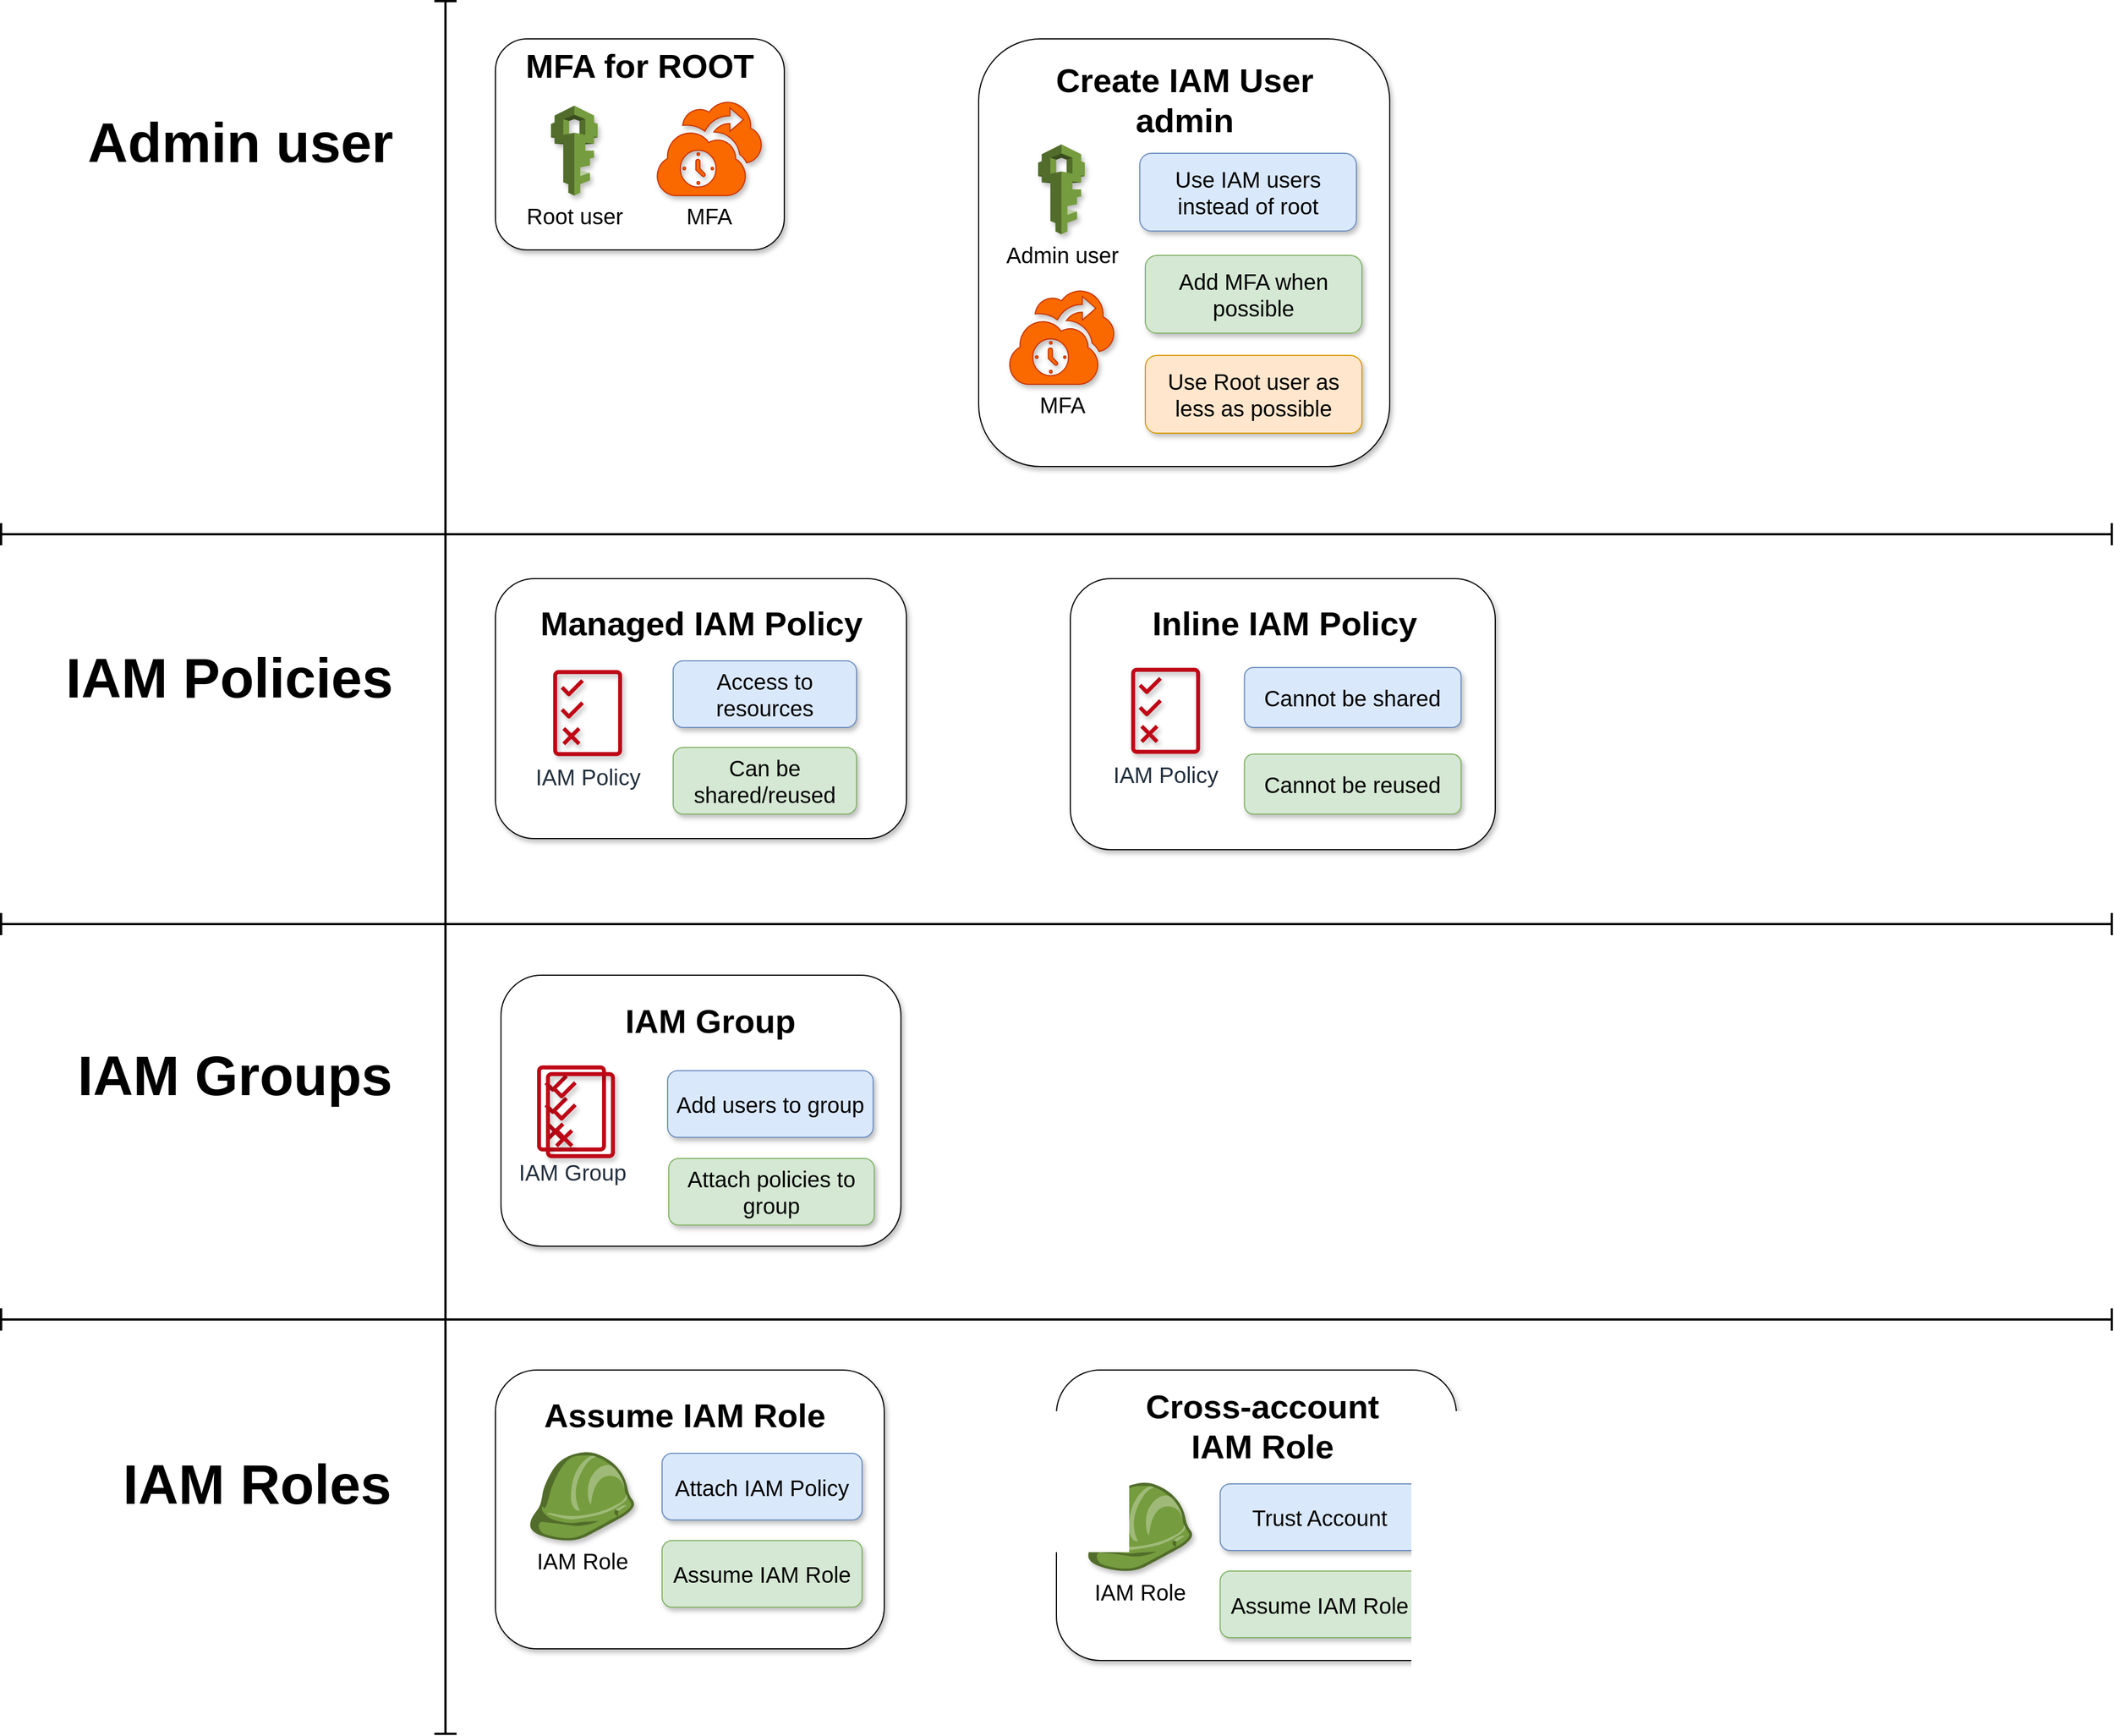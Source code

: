 <mxfile version="16.4.11" type="device" pages="2"><diagram id="0-GvSXkhKC3Nu2vGQJVC" name="road-map iam"><mxGraphModel dx="3901" dy="1058" grid="1" gridSize="10" guides="1" tooltips="1" connect="1" arrows="1" fold="1" page="1" pageScale="1" pageWidth="1920" pageHeight="1200" math="0" shadow="0"><root><mxCell id="0"/><mxCell id="1" parent="0"/><mxCell id="Oh-ckgO7ZUuFVcBlO06j-50" value="" style="rounded=1;whiteSpace=wrap;html=1;fontSize=12;shadow=1;" parent="1" vertex="1"><mxGeometry x="-1460" y="883" width="360" height="244" as="geometry"/></mxCell><mxCell id="Oh-ckgO7ZUuFVcBlO06j-44" value="" style="rounded=1;whiteSpace=wrap;html=1;fontSize=12;shadow=1;" parent="1" vertex="1"><mxGeometry x="-947.5" y="526" width="382.5" height="244" as="geometry"/></mxCell><mxCell id="Oh-ckgO7ZUuFVcBlO06j-38" value="" style="rounded=1;whiteSpace=wrap;html=1;fontSize=12;shadow=1;" parent="1" vertex="1"><mxGeometry x="-1465" y="526" width="370" height="234" as="geometry"/></mxCell><mxCell id="Oh-ckgO7ZUuFVcBlO06j-14" value="" style="rounded=1;whiteSpace=wrap;html=1;fontSize=12;shadow=1;" parent="1" vertex="1"><mxGeometry x="-1030" y="40" width="370" height="385" as="geometry"/></mxCell><mxCell id="Oh-ckgO7ZUuFVcBlO06j-6" value="MFA for ROOT" style="rounded=1;whiteSpace=wrap;html=1;fontSize=30;shadow=1;fontStyle=1;verticalAlign=top;" parent="1" vertex="1"><mxGeometry x="-1465" y="40" width="260" height="190" as="geometry"/></mxCell><mxCell id="Oh-ckgO7ZUuFVcBlO06j-7" value="Create IAM User&lt;br&gt;admin" style="text;html=1;align=center;verticalAlign=middle;resizable=0;points=[];autosize=1;strokeColor=none;fillColor=none;fontSize=30;fontStyle=1" parent="1" vertex="1"><mxGeometry x="-970" y="55" width="250" height="80" as="geometry"/></mxCell><mxCell id="Oh-ckgO7ZUuFVcBlO06j-27" value="Admin user" style="text;html=1;align=center;verticalAlign=middle;resizable=0;points=[];autosize=1;strokeColor=none;fillColor=none;fontSize=50;fontStyle=1" parent="1" vertex="1"><mxGeometry x="-1840" y="98" width="290" height="70" as="geometry"/></mxCell><mxCell id="Oh-ckgO7ZUuFVcBlO06j-28" value="IAM Policies" style="text;html=1;align=center;verticalAlign=middle;resizable=0;points=[];autosize=1;fontSize=50;fontStyle=1" parent="1" vertex="1"><mxGeometry x="-1860" y="580" width="310" height="70" as="geometry"/></mxCell><mxCell id="Oh-ckgO7ZUuFVcBlO06j-29" value="Managed IAM Policy" style="text;html=1;align=center;verticalAlign=middle;resizable=0;points=[];autosize=1;strokeColor=none;fillColor=none;fontSize=30;fontStyle=1" parent="1" vertex="1"><mxGeometry x="-1435" y="546" width="310" height="40" as="geometry"/></mxCell><mxCell id="Oh-ckgO7ZUuFVcBlO06j-30" value="" style="shape=crossbar;whiteSpace=wrap;html=1;rounded=1;direction=south;fontSize=50;strokeWidth=2;flipH=1;" parent="1" vertex="1"><mxGeometry x="-1520" y="6" width="20" height="1560" as="geometry"/></mxCell><mxCell id="Oh-ckgO7ZUuFVcBlO06j-31" value="&lt;span style=&quot;color: rgba(0 , 0 , 0 , 0) ; font-family: monospace ; font-size: 0px&quot;&gt;%3CmxGraphModel%3E%3Croot%3E%3CmxCell%20id%3D%220%22%2F%3E%3CmxCell%20id%3D%221%22%20parent%3D%220%22%2F%3E%3CmxCell%20id%3D%222%22%20value%3D%22%22%20style%3D%22rounded%3D1%3BwhiteSpace%3Dwrap%3Bhtml%3D1%3BfontSize%3D12%3BfillColor%3D%23f8cecc%3BstrokeColor%3D%23b85450%3B%22%20vertex%3D%221%22%20parent%3D%221%22%3E%3CmxGeometry%20x%3D%221760%22%20y%3D%22440%22%20width%3D%22380%22%20height%3D%22480%22%20as%3D%22geometry%22%2F%3E%3C%2FmxCell%3E%3C%2Froot%3E%3C%2FmxGraphModel%3E&lt;/span&gt;" style="shape=crossbar;whiteSpace=wrap;html=1;rounded=1;fontSize=50;strokeWidth=2;" parent="1" vertex="1"><mxGeometry x="-1910" y="476" width="1900" height="20" as="geometry"/></mxCell><mxCell id="Oh-ckgO7ZUuFVcBlO06j-34" value="Access to resources" style="rounded=1;whiteSpace=wrap;html=1;fontSize=20;fillColor=#dae8fc;strokeColor=#6c8ebf;shadow=1;" parent="1" vertex="1"><mxGeometry x="-1305" y="600" width="165" height="60" as="geometry"/></mxCell><mxCell id="Oh-ckgO7ZUuFVcBlO06j-39" value="Inline IAM Policy" style="text;html=1;align=center;verticalAlign=middle;resizable=0;points=[];autosize=1;strokeColor=none;fillColor=none;fontSize=30;fontStyle=1" parent="1" vertex="1"><mxGeometry x="-880" y="546" width="250" height="40" as="geometry"/></mxCell><mxCell id="Oh-ckgO7ZUuFVcBlO06j-41" value="Cannot be shared" style="rounded=1;whiteSpace=wrap;html=1;fontSize=20;fillColor=#dae8fc;strokeColor=#6c8ebf;shadow=1;" parent="1" vertex="1"><mxGeometry x="-790.75" y="606" width="195" height="54" as="geometry"/></mxCell><mxCell id="Oh-ckgO7ZUuFVcBlO06j-45" value="IAM Group" style="text;html=1;align=center;verticalAlign=middle;resizable=0;points=[];autosize=1;strokeColor=none;fillColor=none;fontSize=30;fontStyle=1" parent="1" vertex="1"><mxGeometry x="-1357.5" y="904" width="170" height="40" as="geometry"/></mxCell><mxCell id="Oh-ckgO7ZUuFVcBlO06j-49" value="Add users to group" style="rounded=1;whiteSpace=wrap;html=1;fontSize=20;fillColor=#dae8fc;strokeColor=#6c8ebf;shadow=1;" parent="1" vertex="1"><mxGeometry x="-1310" y="969" width="185" height="60" as="geometry"/></mxCell><mxCell id="Oh-ckgO7ZUuFVcBlO06j-63" value="&lt;span style=&quot;color: rgba(0 , 0 , 0 , 0) ; font-family: monospace ; font-size: 0px&quot;&gt;%3CmxGraphModel%3E%3Croot%3E%3CmxCell%20id%3D%220%22%2F%3E%3CmxCell%20id%3D%221%22%20parent%3D%220%22%2F%3E%3CmxCell%20id%3D%222%22%20value%3D%22%22%20style%3D%22rounded%3D1%3BwhiteSpace%3Dwrap%3Bhtml%3D1%3BfontSize%3D12%3BfillColor%3D%23f8cecc%3BstrokeColor%3D%23b85450%3B%22%20vertex%3D%221%22%20parent%3D%221%22%3E%3CmxGeometry%20x%3D%221760%22%20y%3D%22440%22%20width%3D%22380%22%20height%3D%22480%22%20as%3D%22geometry%22%2F%3E%3C%2FmxCell%3E%3C%2Froot%3E%3C%2FmxGraphModel%3E&lt;/span&gt;" style="shape=crossbar;whiteSpace=wrap;html=1;rounded=1;fontSize=50;strokeWidth=2;" parent="1" vertex="1"><mxGeometry x="-1910" y="827" width="1900" height="20" as="geometry"/></mxCell><mxCell id="Oh-ckgO7ZUuFVcBlO06j-64" value="IAM Groups" style="text;html=1;align=center;verticalAlign=middle;resizable=0;points=[];autosize=1;fontSize=50;fontStyle=1" parent="1" vertex="1"><mxGeometry x="-1850" y="938" width="300" height="70" as="geometry"/></mxCell><mxCell id="Oh-ckgO7ZUuFVcBlO06j-79" value="&lt;span style=&quot;color: rgba(0 , 0 , 0 , 0) ; font-family: monospace ; font-size: 0px&quot;&gt;%3CmxGraphModel%3E%3Croot%3E%3CmxCell%20id%3D%220%22%2F%3E%3CmxCell%20id%3D%221%22%20parent%3D%220%22%2F%3E%3CmxCell%20id%3D%222%22%20value%3D%22%22%20style%3D%22rounded%3D1%3BwhiteSpace%3Dwrap%3Bhtml%3D1%3BfontSize%3D12%3BfillColor%3D%23f8cecc%3BstrokeColor%3D%23b85450%3B%22%20vertex%3D%221%22%20parent%3D%221%22%3E%3CmxGeometry%20x%3D%221760%22%20y%3D%22440%22%20width%3D%22380%22%20height%3D%22480%22%20as%3D%22geometry%22%2F%3E%3C%2FmxCell%3E%3C%2Froot%3E%3C%2FmxGraphModel%3E&lt;/span&gt;" style="shape=crossbar;whiteSpace=wrap;html=1;rounded=1;fontSize=50;strokeWidth=2;" parent="1" vertex="1"><mxGeometry x="-1910" y="1183" width="1900" height="20" as="geometry"/></mxCell><mxCell id="Oh-ckgO7ZUuFVcBlO06j-80" value="IAM Roles" style="text;html=1;align=center;verticalAlign=middle;resizable=0;points=[];autosize=1;fontSize=50;fontStyle=1;" parent="1" vertex="1"><mxGeometry x="-1810" y="1306" width="260" height="70" as="geometry"/></mxCell><mxCell id="YPXdEZ1_uIu6bX-hic8D-4" value="" style="rounded=1;whiteSpace=wrap;html=1;fontSize=12;shadow=1;" parent="1" vertex="1"><mxGeometry x="-1465" y="1238.5" width="350" height="251" as="geometry"/></mxCell><mxCell id="YPXdEZ1_uIu6bX-hic8D-5" value="Assume IAM Role" style="text;html=1;align=center;verticalAlign=middle;resizable=0;points=[];autosize=1;strokeColor=none;fillColor=none;fontSize=30;fontStyle=1" parent="1" vertex="1"><mxGeometry x="-1430" y="1258.5" width="270" height="40" as="geometry"/></mxCell><mxCell id="YPXdEZ1_uIu6bX-hic8D-7" value="Attach IAM Policy" style="rounded=1;whiteSpace=wrap;html=1;fontSize=20;fillColor=#dae8fc;strokeColor=#6c8ebf;shadow=1;" parent="1" vertex="1"><mxGeometry x="-1315" y="1313.5" width="180" height="60" as="geometry"/></mxCell><mxCell id="Uyy3OsFhqPigC0ySXA8K-1" value="Root user" style="outlineConnect=0;dashed=0;verticalLabelPosition=bottom;verticalAlign=top;align=center;html=1;shape=mxgraph.aws3.iam;fillColor=#759C3E;gradientColor=none;fontSize=20;shadow=1;" parent="1" vertex="1"><mxGeometry x="-1415" y="100.13" width="42" height="81" as="geometry"/></mxCell><mxCell id="Uyy3OsFhqPigC0ySXA8K-2" value="MFA" style="verticalLabelPosition=bottom;html=1;verticalAlign=top;align=center;strokeColor=#C73500;fillColor=#fa6800;shape=mxgraph.azure.backup_service;fontSize=20;fontColor=#000000;shadow=1;" parent="1" vertex="1"><mxGeometry x="-1320.55" y="95.13" width="95.55" height="86" as="geometry"/></mxCell><mxCell id="Uyy3OsFhqPigC0ySXA8K-3" value="Admin user" style="outlineConnect=0;dashed=0;verticalLabelPosition=bottom;verticalAlign=top;align=center;html=1;shape=mxgraph.aws3.iam;fillColor=#759C3E;gradientColor=none;fontSize=20;shadow=1;" parent="1" vertex="1"><mxGeometry x="-976.5" y="135" width="42" height="81" as="geometry"/></mxCell><mxCell id="Uyy3OsFhqPigC0ySXA8K-4" value="Use IAM users instead of root" style="rounded=1;whiteSpace=wrap;html=1;fontSize=20;fillColor=#dae8fc;strokeColor=#6c8ebf;shadow=1;" parent="1" vertex="1"><mxGeometry x="-885" y="143" width="195" height="70" as="geometry"/></mxCell><mxCell id="Uyy3OsFhqPigC0ySXA8K-5" value="Add MFA when possible" style="rounded=1;whiteSpace=wrap;html=1;fontSize=20;fillColor=#d5e8d4;strokeColor=#82b366;shadow=1;" parent="1" vertex="1"><mxGeometry x="-880" y="235" width="195" height="70" as="geometry"/></mxCell><mxCell id="Uyy3OsFhqPigC0ySXA8K-6" value="MFA" style="verticalLabelPosition=bottom;html=1;verticalAlign=top;align=center;strokeColor=#C73500;fillColor=#fa6800;shape=mxgraph.azure.backup_service;fontSize=20;fontColor=#000000;shadow=1;" parent="1" vertex="1"><mxGeometry x="-1003.27" y="265" width="95.55" height="86" as="geometry"/></mxCell><mxCell id="Uyy3OsFhqPigC0ySXA8K-7" value="Use Root user as less as possible" style="rounded=1;whiteSpace=wrap;html=1;fontSize=20;fillColor=#ffe6cc;strokeColor=#d79b00;shadow=1;" parent="1" vertex="1"><mxGeometry x="-880" y="325" width="195" height="70" as="geometry"/></mxCell><mxCell id="sbU-j1md8Da2skeAmsMv-1" value="IAM Policy" style="sketch=0;outlineConnect=0;fontColor=#232F3E;gradientColor=none;fillColor=#BF0816;strokeColor=none;dashed=0;verticalLabelPosition=bottom;verticalAlign=top;align=center;html=1;fontSize=20;fontStyle=0;aspect=fixed;pointerEvents=1;shape=mxgraph.aws4.permissions;shadow=1;" parent="1" vertex="1"><mxGeometry x="-1413" y="608" width="62" height="78" as="geometry"/></mxCell><mxCell id="sbU-j1md8Da2skeAmsMv-2" value="IAM Policy" style="sketch=0;outlineConnect=0;fontColor=#232F3E;gradientColor=none;fillColor=#BF0816;strokeColor=none;dashed=0;verticalLabelPosition=bottom;verticalAlign=top;align=center;html=1;fontSize=20;fontStyle=0;aspect=fixed;pointerEvents=1;shape=mxgraph.aws4.permissions;shadow=1;" parent="1" vertex="1"><mxGeometry x="-892.72" y="606" width="62" height="78" as="geometry"/></mxCell><mxCell id="sbU-j1md8Da2skeAmsMv-3" value="Cannot be reused" style="rounded=1;whiteSpace=wrap;html=1;fontSize=20;fillColor=#d5e8d4;strokeColor=#82b366;shadow=1;" parent="1" vertex="1"><mxGeometry x="-790.75" y="684" width="195" height="54" as="geometry"/></mxCell><mxCell id="sbU-j1md8Da2skeAmsMv-6" value="" style="group" parent="1" vertex="1" connectable="0"><mxGeometry x="-1427.5" y="964" width="70" height="84" as="geometry"/></mxCell><mxCell id="sbU-j1md8Da2skeAmsMv-4" value="IAM Group" style="sketch=0;outlineConnect=0;fontColor=#232F3E;gradientColor=none;fillColor=#BF0816;strokeColor=none;dashed=0;verticalLabelPosition=bottom;verticalAlign=top;align=center;html=1;fontSize=20;fontStyle=0;aspect=fixed;pointerEvents=1;shape=mxgraph.aws4.permissions;" parent="sbU-j1md8Da2skeAmsMv-6" vertex="1"><mxGeometry width="62" height="78" as="geometry"/></mxCell><mxCell id="sbU-j1md8Da2skeAmsMv-5" value="" style="sketch=0;outlineConnect=0;fontColor=#232F3E;gradientColor=none;fillColor=#BF0816;strokeColor=none;dashed=0;verticalLabelPosition=bottom;verticalAlign=top;align=center;html=1;fontSize=20;fontStyle=0;aspect=fixed;pointerEvents=1;shape=mxgraph.aws4.permissions;shadow=1;" parent="sbU-j1md8Da2skeAmsMv-6" vertex="1"><mxGeometry x="8" y="6" width="62" height="78" as="geometry"/></mxCell><mxCell id="sbU-j1md8Da2skeAmsMv-7" value="Attach policies to group" style="rounded=1;whiteSpace=wrap;html=1;fontSize=20;fillColor=#d5e8d4;strokeColor=#82b366;shadow=1;" parent="1" vertex="1"><mxGeometry x="-1309" y="1048" width="185" height="60" as="geometry"/></mxCell><mxCell id="sbU-j1md8Da2skeAmsMv-8" value="Can be shared/reused" style="rounded=1;whiteSpace=wrap;html=1;fontSize=20;fillColor=#d5e8d4;strokeColor=#82b366;shadow=1;" parent="1" vertex="1"><mxGeometry x="-1305" y="678" width="165" height="60" as="geometry"/></mxCell><mxCell id="wiMlpSuGlvcjk6ohJ9-M-1" value="IAM Role" style="outlineConnect=0;dashed=0;verticalLabelPosition=bottom;verticalAlign=top;align=center;html=1;shape=mxgraph.aws3.role;fillColor=#759C3E;gradientColor=none;fontSize=20;shadow=1;" parent="1" vertex="1"><mxGeometry x="-1434.75" y="1312.5" width="94.5" height="79.5" as="geometry"/></mxCell><mxCell id="wiMlpSuGlvcjk6ohJ9-M-2" value="Assume IAM Role" style="rounded=1;whiteSpace=wrap;html=1;fontSize=20;fillColor=#d5e8d4;strokeColor=#82b366;shadow=1;" parent="1" vertex="1"><mxGeometry x="-1315" y="1392" width="180" height="60" as="geometry"/></mxCell><mxCell id="wiMlpSuGlvcjk6ohJ9-M-3" value="" style="rounded=1;whiteSpace=wrap;html=1;fontSize=12;shadow=1;" parent="1" vertex="1"><mxGeometry x="-960" y="1238.5" width="360" height="261.5" as="geometry"/></mxCell><mxCell id="wiMlpSuGlvcjk6ohJ9-M-4" value="Cross-account&lt;br&gt;IAM Role" style="text;html=1;align=center;verticalAlign=middle;resizable=0;points=[];autosize=1;strokeColor=none;fillColor=none;fontSize=30;fontStyle=1" parent="1" vertex="1"><mxGeometry x="-890" y="1249" width="230" height="80" as="geometry"/></mxCell><mxCell id="wiMlpSuGlvcjk6ohJ9-M-5" value="Trust Account" style="rounded=1;whiteSpace=wrap;html=1;fontSize=20;fillColor=#dae8fc;strokeColor=#6c8ebf;shadow=1;" parent="1" vertex="1"><mxGeometry x="-812.62" y="1341" width="180" height="60" as="geometry"/></mxCell><mxCell id="wiMlpSuGlvcjk6ohJ9-M-6" value="IAM Role" style="outlineConnect=0;dashed=0;verticalLabelPosition=bottom;verticalAlign=top;align=center;html=1;shape=mxgraph.aws3.role;fillColor=#759C3E;gradientColor=none;fontSize=20;shadow=1;" parent="1" vertex="1"><mxGeometry x="-932.37" y="1340" width="94.5" height="79.5" as="geometry"/></mxCell><mxCell id="wiMlpSuGlvcjk6ohJ9-M-7" value="Assume IAM Role" style="rounded=1;whiteSpace=wrap;html=1;fontSize=20;fillColor=#d5e8d4;strokeColor=#82b366;shadow=1;" parent="1" vertex="1"><mxGeometry x="-812.62" y="1419.5" width="180" height="60" as="geometry"/></mxCell></root></mxGraphModel></diagram><diagram name="road-map bonus" id="kgJVDcrZUU0bgmdiiOn0"><mxGraphModel dx="3604" dy="899" grid="1" gridSize="10" guides="1" tooltips="1" connect="1" arrows="1" fold="1" page="1" pageScale="1" pageWidth="1920" pageHeight="1200" math="0" shadow="0"><root><mxCell id="ldA6gGHe_DE6ja7nPvts-0"/><mxCell id="ldA6gGHe_DE6ja7nPvts-1" parent="ldA6gGHe_DE6ja7nPvts-0"/><mxCell id="ldA6gGHe_DE6ja7nPvts-12" value="" style="shape=crossbar;whiteSpace=wrap;html=1;rounded=1;direction=south;fontSize=50;strokeWidth=2;" parent="ldA6gGHe_DE6ja7nPvts-1" vertex="1"><mxGeometry x="-1520" y="3" width="20" height="337" as="geometry"/></mxCell><mxCell id="ldA6gGHe_DE6ja7nPvts-27" value="AWS CLI" style="text;html=1;align=center;verticalAlign=middle;resizable=0;points=[];autosize=1;fontSize=50;fontStyle=1" parent="ldA6gGHe_DE6ja7nPvts-1" vertex="1"><mxGeometry x="-1764" y="88" width="220" height="70" as="geometry"/></mxCell><mxCell id="ldA6gGHe_DE6ja7nPvts-50" value="" style="rounded=1;whiteSpace=wrap;html=1;fontSize=12;shadow=1;" parent="ldA6gGHe_DE6ja7nPvts-1" vertex="1"><mxGeometry x="-1469" y="18" width="350" height="240" as="geometry"/></mxCell><mxCell id="ldA6gGHe_DE6ja7nPvts-51" value="User Profile" style="text;html=1;align=center;verticalAlign=middle;resizable=0;points=[];autosize=1;strokeColor=none;fillColor=none;fontSize=30;fontStyle=1" parent="ldA6gGHe_DE6ja7nPvts-1" vertex="1"><mxGeometry x="-1374" y="38" width="180" height="40" as="geometry"/></mxCell><mxCell id="ldA6gGHe_DE6ja7nPvts-52" value="Create Access Key" style="rounded=1;whiteSpace=wrap;html=1;fontSize=20;fillColor=#dae8fc;strokeColor=#6c8ebf;shadow=1;" parent="ldA6gGHe_DE6ja7nPvts-1" vertex="1"><mxGeometry x="-1319" y="93" width="180" height="60" as="geometry"/></mxCell><mxCell id="ldA6gGHe_DE6ja7nPvts-53" value="Use CLI profile" style="rounded=1;whiteSpace=wrap;html=1;fontSize=20;fillColor=#d5e8d4;strokeColor=#82b366;shadow=1;" parent="ldA6gGHe_DE6ja7nPvts-1" vertex="1"><mxGeometry x="-1319" y="171.5" width="180" height="60" as="geometry"/></mxCell><mxCell id="ldA6gGHe_DE6ja7nPvts-54" value="AWS CLI" style="sketch=0;outlineConnect=0;fontColor=#000000;fillColor=#6a00ff;strokeColor=#3700CC;dashed=0;verticalLabelPosition=bottom;verticalAlign=top;align=center;html=1;fontSize=20;fontStyle=0;aspect=fixed;pointerEvents=1;shape=mxgraph.aws4.ecs_copilot_cli;shadow=1;" parent="ldA6gGHe_DE6ja7nPvts-1" vertex="1"><mxGeometry x="-1440.41" y="90" width="88.91" height="81.5" as="geometry"/></mxCell><mxCell id="ldA6gGHe_DE6ja7nPvts-55" value="" style="rounded=1;whiteSpace=wrap;html=1;fontSize=12;shadow=1;" parent="ldA6gGHe_DE6ja7nPvts-1" vertex="1"><mxGeometry x="-999" y="18" width="375" height="240" as="geometry"/></mxCell><mxCell id="ldA6gGHe_DE6ja7nPvts-56" value="IAM Role profile" style="text;html=1;align=center;verticalAlign=middle;resizable=0;points=[];autosize=1;strokeColor=none;fillColor=none;fontSize=30;fontStyle=1" parent="ldA6gGHe_DE6ja7nPvts-1" vertex="1"><mxGeometry x="-924" y="38" width="240" height="40" as="geometry"/></mxCell><mxCell id="ldA6gGHe_DE6ja7nPvts-57" value="Assume IAM Role" style="rounded=1;whiteSpace=wrap;html=1;fontSize=20;fillColor=#dae8fc;strokeColor=#6c8ebf;shadow=1;" parent="ldA6gGHe_DE6ja7nPvts-1" vertex="1"><mxGeometry x="-849" y="93" width="195" height="60" as="geometry"/></mxCell><mxCell id="ldA6gGHe_DE6ja7nPvts-58" value="Use CLI role profile" style="rounded=1;whiteSpace=wrap;html=1;fontSize=20;fillColor=#d5e8d4;strokeColor=#82b366;shadow=1;" parent="ldA6gGHe_DE6ja7nPvts-1" vertex="1"><mxGeometry x="-849" y="171.5" width="195" height="60" as="geometry"/></mxCell><mxCell id="ldA6gGHe_DE6ja7nPvts-59" value="AWS CLI" style="sketch=0;outlineConnect=0;fontColor=#000000;fillColor=#6a00ff;strokeColor=#3700CC;dashed=0;verticalLabelPosition=bottom;verticalAlign=top;align=center;html=1;fontSize=20;fontStyle=0;aspect=fixed;pointerEvents=1;shape=mxgraph.aws4.ecs_copilot_cli;shadow=1;" parent="ldA6gGHe_DE6ja7nPvts-1" vertex="1"><mxGeometry x="-970.41" y="90" width="88.91" height="81.5" as="geometry"/></mxCell><mxCell id="ldA6gGHe_DE6ja7nPvts-60" value="" style="rounded=1;whiteSpace=wrap;html=1;fontSize=12;shadow=1;" parent="ldA6gGHe_DE6ja7nPvts-1" vertex="1"><mxGeometry x="-484" y="18" width="350" height="270" as="geometry"/></mxCell><mxCell id="ldA6gGHe_DE6ja7nPvts-61" value="CLI Regions" style="text;html=1;align=center;verticalAlign=middle;resizable=0;points=[];autosize=1;strokeColor=none;fillColor=none;fontSize=30;fontStyle=1" parent="ldA6gGHe_DE6ja7nPvts-1" vertex="1"><mxGeometry x="-394" y="38" width="190" height="40" as="geometry"/></mxCell><mxCell id="ldA6gGHe_DE6ja7nPvts-62" value="configuration" style="rounded=1;whiteSpace=wrap;html=1;fontSize=20;fillColor=#dae8fc;strokeColor=#6c8ebf;shadow=1;" parent="ldA6gGHe_DE6ja7nPvts-1" vertex="1"><mxGeometry x="-334" y="93" width="160" height="45" as="geometry"/></mxCell><mxCell id="ldA6gGHe_DE6ja7nPvts-63" value="CLI flag" style="rounded=1;whiteSpace=wrap;html=1;fontSize=20;fillColor=#d5e8d4;strokeColor=#82b366;shadow=1;" parent="ldA6gGHe_DE6ja7nPvts-1" vertex="1"><mxGeometry x="-334" y="153" width="160" height="45" as="geometry"/></mxCell><mxCell id="ldA6gGHe_DE6ja7nPvts-64" value="AWS CLI" style="sketch=0;outlineConnect=0;fontColor=#000000;fillColor=#6a00ff;strokeColor=#3700CC;dashed=0;verticalLabelPosition=bottom;verticalAlign=top;align=center;html=1;fontSize=20;fontStyle=0;aspect=fixed;pointerEvents=1;shape=mxgraph.aws4.ecs_copilot_cli;shadow=1;" parent="ldA6gGHe_DE6ja7nPvts-1" vertex="1"><mxGeometry x="-455.41" y="90" width="88.91" height="81.5" as="geometry"/></mxCell><mxCell id="ldA6gGHe_DE6ja7nPvts-65" value="Environment variable" style="rounded=1;whiteSpace=wrap;html=1;fontSize=20;fillColor=#ffe6cc;strokeColor=#d79b00;shadow=1;" parent="ldA6gGHe_DE6ja7nPvts-1" vertex="1"><mxGeometry x="-334" y="218" width="160" height="50" as="geometry"/></mxCell></root></mxGraphModel></diagram></mxfile>